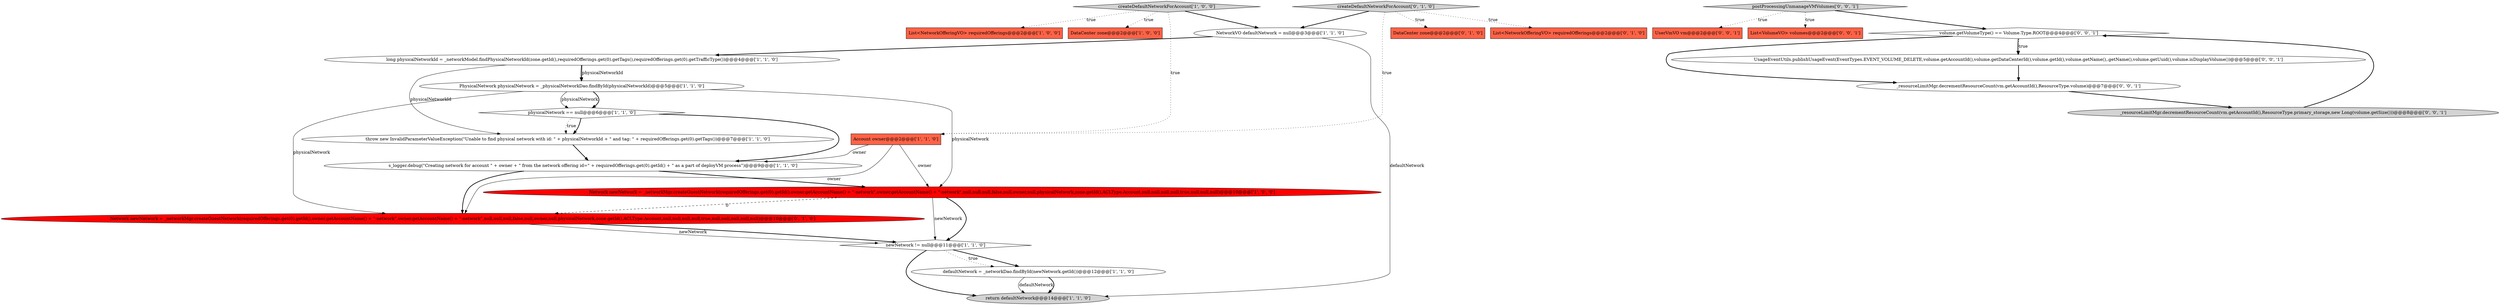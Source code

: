 digraph {
6 [style = filled, label = "newNetwork != null@@@11@@@['1', '1', '0']", fillcolor = white, shape = diamond image = "AAA0AAABBB1BBB"];
9 [style = filled, label = "NetworkVO defaultNetwork = null@@@3@@@['1', '1', '0']", fillcolor = white, shape = ellipse image = "AAA0AAABBB1BBB"];
19 [style = filled, label = "UserVmVO vm@@@2@@@['0', '0', '1']", fillcolor = tomato, shape = box image = "AAA0AAABBB3BBB"];
20 [style = filled, label = "List<VolumeVO> volumes@@@2@@@['0', '0', '1']", fillcolor = tomato, shape = box image = "AAA0AAABBB3BBB"];
21 [style = filled, label = "postProcessingUnmanageVMVolumes['0', '0', '1']", fillcolor = lightgray, shape = diamond image = "AAA0AAABBB3BBB"];
12 [style = filled, label = "List<NetworkOfferingVO> requiredOfferings@@@2@@@['1', '0', '0']", fillcolor = tomato, shape = box image = "AAA0AAABBB1BBB"];
10 [style = filled, label = "PhysicalNetwork physicalNetwork = _physicalNetworkDao.findById(physicalNetworkId)@@@5@@@['1', '1', '0']", fillcolor = white, shape = ellipse image = "AAA0AAABBB1BBB"];
14 [style = filled, label = "DataCenter zone@@@2@@@['0', '1', '0']", fillcolor = tomato, shape = box image = "AAA0AAABBB2BBB"];
1 [style = filled, label = "physicalNetwork == null@@@6@@@['1', '1', '0']", fillcolor = white, shape = diamond image = "AAA0AAABBB1BBB"];
2 [style = filled, label = "createDefaultNetworkForAccount['1', '0', '0']", fillcolor = lightgray, shape = diamond image = "AAA0AAABBB1BBB"];
18 [style = filled, label = "volume.getVolumeType() == Volume.Type.ROOT@@@4@@@['0', '0', '1']", fillcolor = white, shape = diamond image = "AAA0AAABBB3BBB"];
15 [style = filled, label = "List<NetworkOfferingVO> requiredOfferings@@@2@@@['0', '1', '0']", fillcolor = tomato, shape = box image = "AAA0AAABBB2BBB"];
8 [style = filled, label = "DataCenter zone@@@2@@@['1', '0', '0']", fillcolor = tomato, shape = box image = "AAA0AAABBB1BBB"];
3 [style = filled, label = "long physicalNetworkId = _networkModel.findPhysicalNetworkId(zone.getId(),requiredOfferings.get(0).getTags(),requiredOfferings.get(0).getTrafficType())@@@4@@@['1', '1', '0']", fillcolor = white, shape = ellipse image = "AAA0AAABBB1BBB"];
4 [style = filled, label = "Network newNetwork = _networkMgr.createGuestNetwork(requiredOfferings.get(0).getId(),owner.getAccountName() + \"-network\",owner.getAccountName() + \"-network\",null,null,null,false,null,owner,null,physicalNetwork,zone.getId(),ACLType.Account,null,null,null,null,true,null,null,null)@@@10@@@['1', '0', '0']", fillcolor = red, shape = ellipse image = "AAA1AAABBB1BBB"];
16 [style = filled, label = "Network newNetwork = _networkMgr.createGuestNetwork(requiredOfferings.get(0).getId(),owner.getAccountName() + \"-network\",owner.getAccountName() + \"-network\",null,null,null,false,null,owner,null,physicalNetwork,zone.getId(),ACLType.Account,null,null,null,null,true,null,null,null,null,null)@@@10@@@['0', '1', '0']", fillcolor = red, shape = ellipse image = "AAA1AAABBB2BBB"];
11 [style = filled, label = "defaultNetwork = _networkDao.findById(newNetwork.getId())@@@12@@@['1', '1', '0']", fillcolor = white, shape = ellipse image = "AAA0AAABBB1BBB"];
24 [style = filled, label = "_resourceLimitMgr.decrementResourceCount(vm.getAccountId(),ResourceType.volume)@@@7@@@['0', '0', '1']", fillcolor = white, shape = ellipse image = "AAA0AAABBB3BBB"];
5 [style = filled, label = "return defaultNetwork@@@14@@@['1', '1', '0']", fillcolor = lightgray, shape = ellipse image = "AAA0AAABBB1BBB"];
23 [style = filled, label = "UsageEventUtils.publishUsageEvent(EventTypes.EVENT_VOLUME_DELETE,volume.getAccountId(),volume.getDataCenterId(),volume.getId(),volume.getName(),.getName(),volume.getUuid(),volume.isDisplayVolume())@@@5@@@['0', '0', '1']", fillcolor = white, shape = ellipse image = "AAA0AAABBB3BBB"];
13 [style = filled, label = "Account owner@@@2@@@['1', '1', '0']", fillcolor = tomato, shape = box image = "AAA0AAABBB1BBB"];
7 [style = filled, label = "s_logger.debug(\"Creating network for account \" + owner + \" from the network offering id=\" + requiredOfferings.get(0).getId() + \" as a part of deployVM process\")@@@9@@@['1', '1', '0']", fillcolor = white, shape = ellipse image = "AAA0AAABBB1BBB"];
0 [style = filled, label = "throw new InvalidParameterValueException(\"Unable to find physical network with id: \" + physicalNetworkId + \" and tag: \" + requiredOfferings.get(0).getTags())@@@7@@@['1', '1', '0']", fillcolor = white, shape = ellipse image = "AAA0AAABBB1BBB"];
17 [style = filled, label = "createDefaultNetworkForAccount['0', '1', '0']", fillcolor = lightgray, shape = diamond image = "AAA0AAABBB2BBB"];
22 [style = filled, label = "_resourceLimitMgr.decrementResourceCount(vm.getAccountId(),ResourceType.primary_storage,new Long(volume.getSize()))@@@8@@@['0', '0', '1']", fillcolor = lightgray, shape = ellipse image = "AAA0AAABBB3BBB"];
18->24 [style = bold, label=""];
3->10 [style = solid, label="physicalNetworkId"];
21->20 [style = dotted, label="true"];
4->16 [style = dashed, label="0"];
18->23 [style = bold, label=""];
4->6 [style = bold, label=""];
13->16 [style = solid, label="owner"];
16->6 [style = bold, label=""];
17->9 [style = bold, label=""];
17->14 [style = dotted, label="true"];
4->6 [style = solid, label="newNetwork"];
2->13 [style = dotted, label="true"];
1->0 [style = bold, label=""];
7->4 [style = bold, label=""];
2->9 [style = bold, label=""];
24->22 [style = bold, label=""];
11->5 [style = solid, label="defaultNetwork"];
1->7 [style = bold, label=""];
21->18 [style = bold, label=""];
13->7 [style = solid, label="owner"];
10->1 [style = solid, label="physicalNetwork"];
0->7 [style = bold, label=""];
3->10 [style = bold, label=""];
6->5 [style = bold, label=""];
11->5 [style = bold, label=""];
23->24 [style = bold, label=""];
22->18 [style = bold, label=""];
16->6 [style = solid, label="newNetwork"];
17->15 [style = dotted, label="true"];
6->11 [style = bold, label=""];
21->19 [style = dotted, label="true"];
10->16 [style = solid, label="physicalNetwork"];
7->16 [style = bold, label=""];
2->12 [style = dotted, label="true"];
3->0 [style = solid, label="physicalNetworkId"];
9->3 [style = bold, label=""];
13->4 [style = solid, label="owner"];
1->0 [style = dotted, label="true"];
6->11 [style = dotted, label="true"];
10->1 [style = bold, label=""];
17->13 [style = dotted, label="true"];
10->4 [style = solid, label="physicalNetwork"];
9->5 [style = solid, label="defaultNetwork"];
2->8 [style = dotted, label="true"];
18->23 [style = dotted, label="true"];
}

